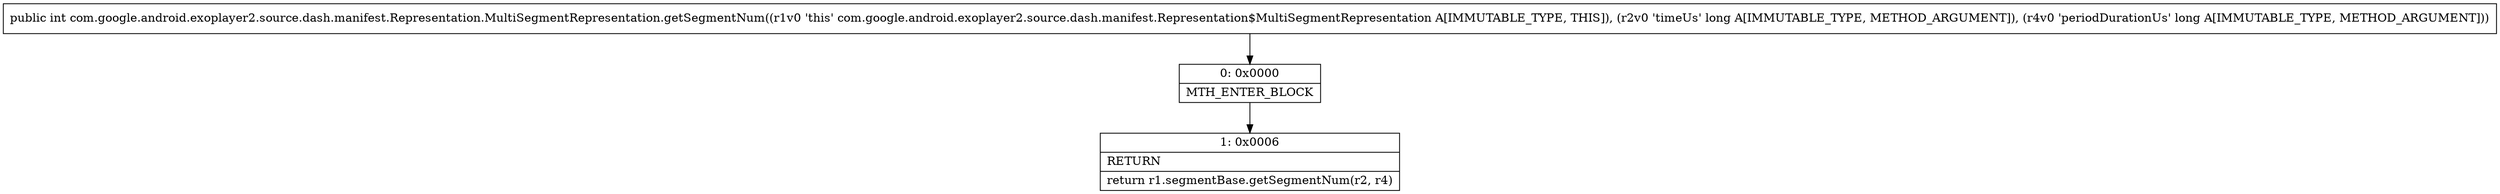 digraph "CFG forcom.google.android.exoplayer2.source.dash.manifest.Representation.MultiSegmentRepresentation.getSegmentNum(JJ)I" {
Node_0 [shape=record,label="{0\:\ 0x0000|MTH_ENTER_BLOCK\l}"];
Node_1 [shape=record,label="{1\:\ 0x0006|RETURN\l|return r1.segmentBase.getSegmentNum(r2, r4)\l}"];
MethodNode[shape=record,label="{public int com.google.android.exoplayer2.source.dash.manifest.Representation.MultiSegmentRepresentation.getSegmentNum((r1v0 'this' com.google.android.exoplayer2.source.dash.manifest.Representation$MultiSegmentRepresentation A[IMMUTABLE_TYPE, THIS]), (r2v0 'timeUs' long A[IMMUTABLE_TYPE, METHOD_ARGUMENT]), (r4v0 'periodDurationUs' long A[IMMUTABLE_TYPE, METHOD_ARGUMENT])) }"];
MethodNode -> Node_0;
Node_0 -> Node_1;
}

